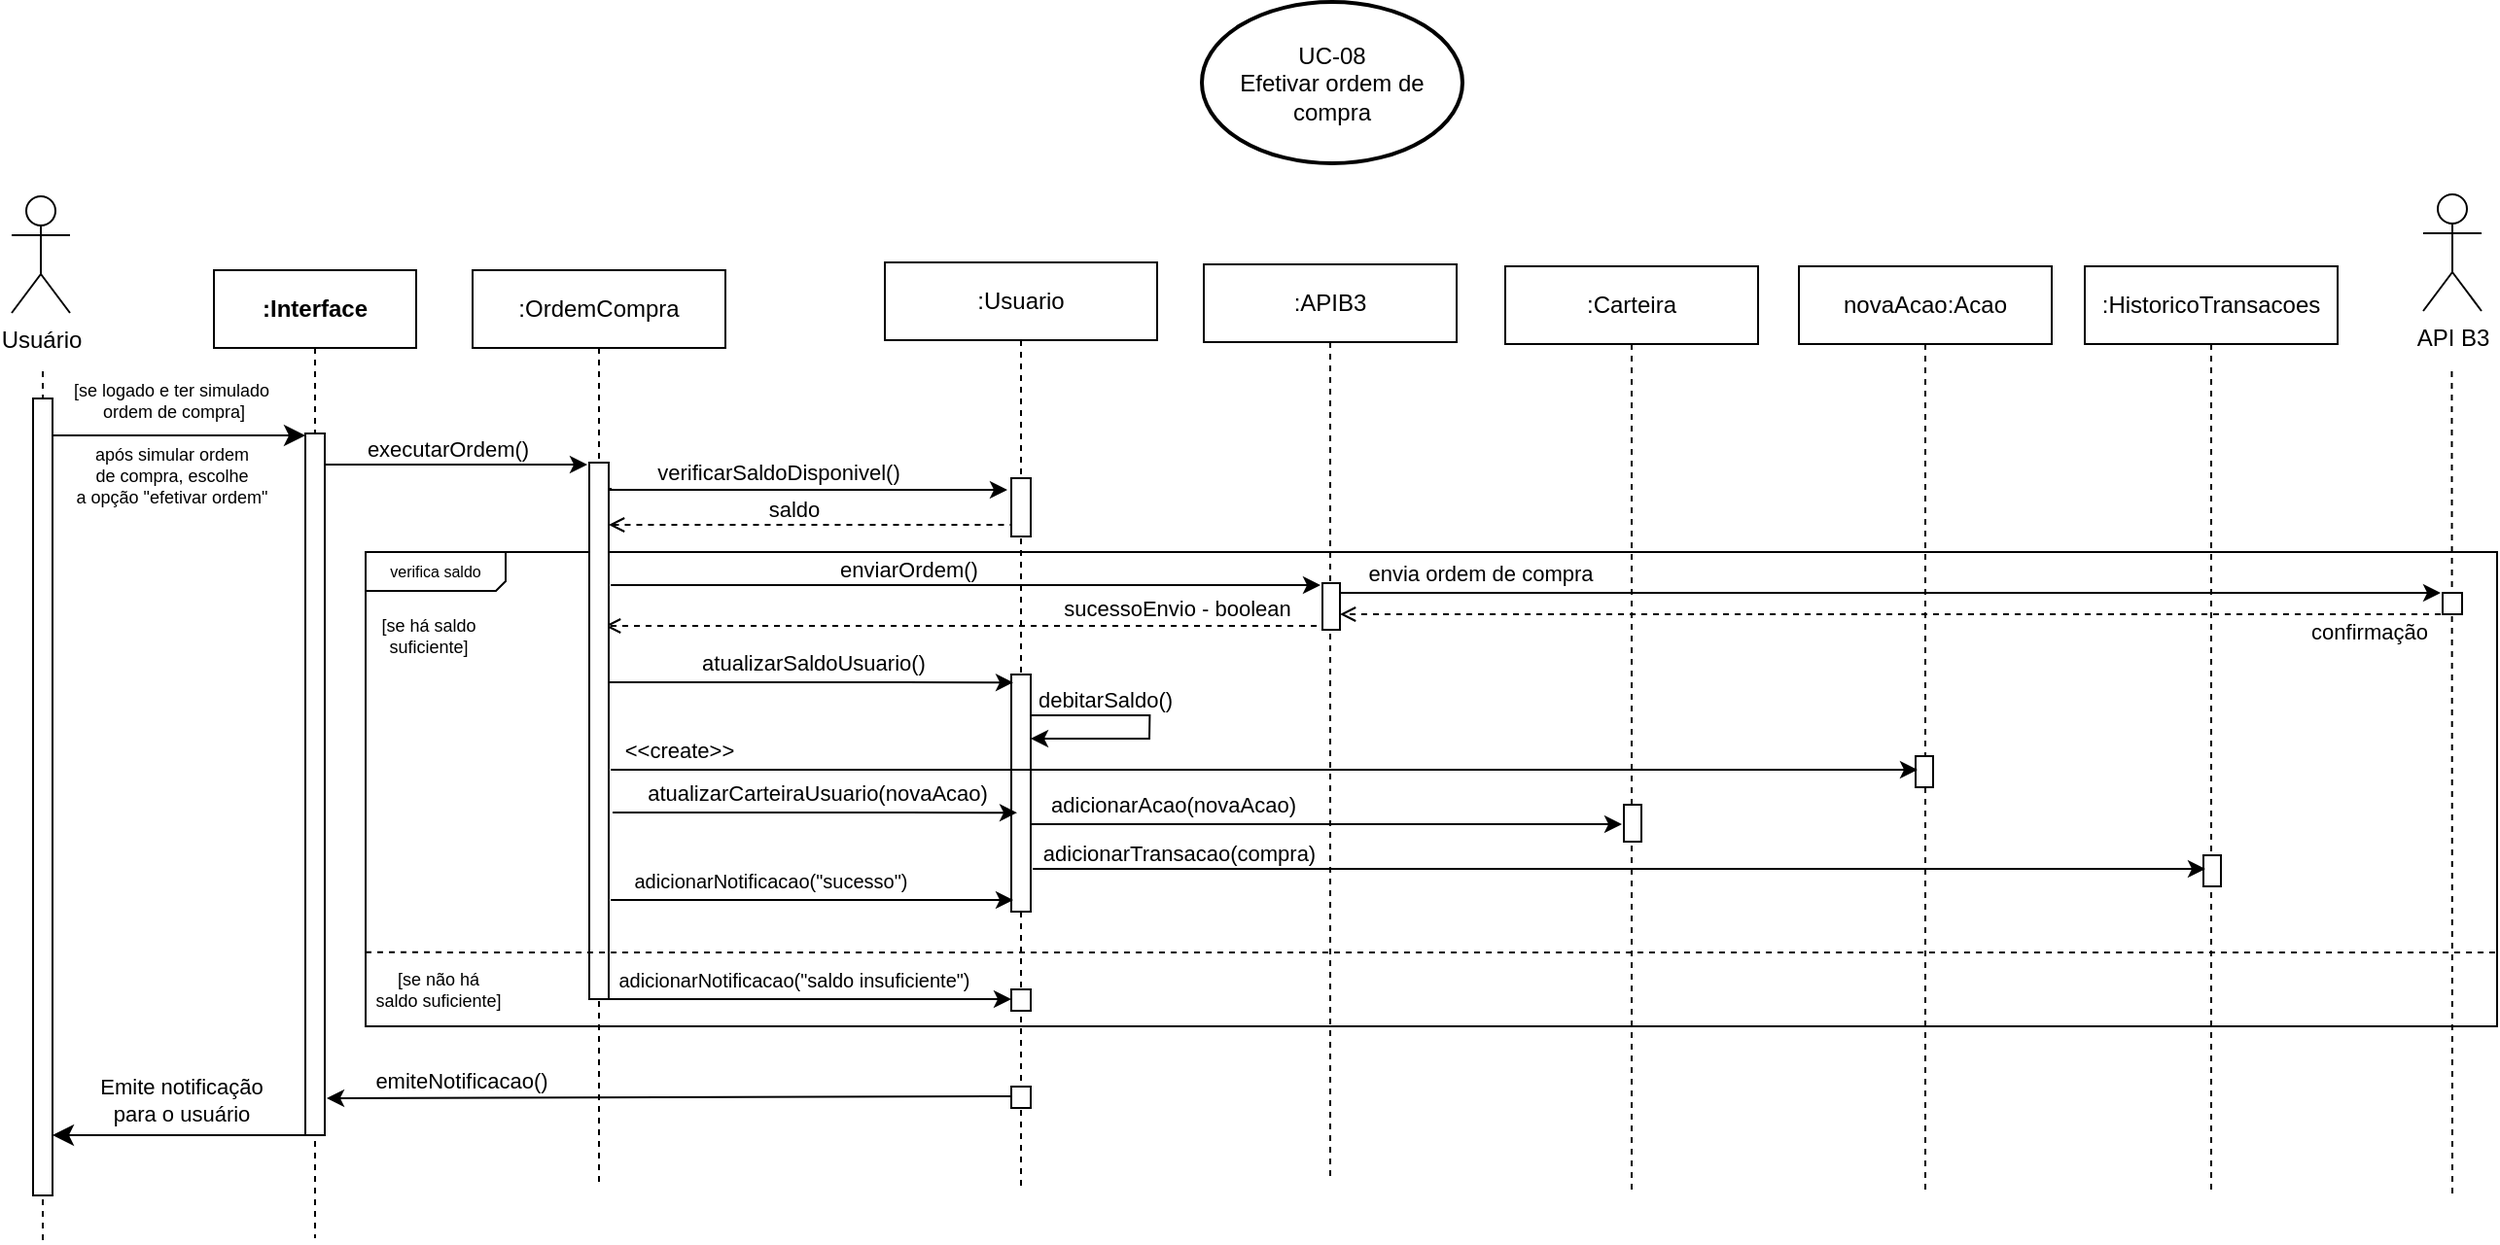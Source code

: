 <mxfile version="24.7.17">
  <diagram name="Page-1" id="2YBvvXClWsGukQMizWep">
    <mxGraphModel dx="574" dy="1186" grid="0" gridSize="10" guides="0" tooltips="1" connect="0" arrows="0" fold="1" page="1" pageScale="1" pageWidth="1100" pageHeight="850" math="0" shadow="0">
      <root>
        <mxCell id="0" />
        <mxCell id="1" parent="0" />
        <mxCell id="Zf_1WE6rsiYR1JzXS_-U-20" value="" style="rounded=0;whiteSpace=wrap;html=1;fillColor=none;" parent="1" vertex="1">
          <mxGeometry x="359" y="245" width="1096" height="244" as="geometry" />
        </mxCell>
        <mxCell id="368ryIqdzKqAlcXKy1S3-1" value="Usuário" style="shape=umlActor;verticalLabelPosition=bottom;verticalAlign=top;html=1;" parent="1" vertex="1">
          <mxGeometry x="177" y="62" width="30" height="60" as="geometry" />
        </mxCell>
        <mxCell id="368ryIqdzKqAlcXKy1S3-3" value="" style="endArrow=none;dashed=1;html=1;rounded=0;" parent="1" edge="1">
          <mxGeometry width="50" height="50" relative="1" as="geometry">
            <mxPoint x="193" y="599" as="sourcePoint" />
            <mxPoint x="193" y="152" as="targetPoint" />
          </mxGeometry>
        </mxCell>
        <mxCell id="368ryIqdzKqAlcXKy1S3-13" style="edgeStyle=orthogonalEdgeStyle;rounded=0;orthogonalLoop=1;jettySize=auto;html=1;curved=0;" parent="1" edge="1">
          <mxGeometry relative="1" as="geometry">
            <mxPoint x="338" y="200" as="sourcePoint" />
            <mxPoint x="473" y="200" as="targetPoint" />
            <Array as="points" />
          </mxGeometry>
        </mxCell>
        <mxCell id="368ryIqdzKqAlcXKy1S3-14" value="executarOrdem()" style="edgeLabel;html=1;align=center;verticalAlign=middle;resizable=0;points=[];" parent="368ryIqdzKqAlcXKy1S3-13" vertex="1" connectable="0">
          <mxGeometry x="-0.128" y="1" relative="1" as="geometry">
            <mxPoint x="4" y="-7" as="offset" />
          </mxGeometry>
        </mxCell>
        <mxCell id="368ryIqdzKqAlcXKy1S3-2" value="" style="html=1;points=[[0,0,0,0,5],[0,1,0,0,-5],[1,0,0,0,5],[1,1,0,0,-5]];perimeter=orthogonalPerimeter;outlineConnect=0;targetShapes=umlLifeline;portConstraint=eastwest;newEdgeStyle={&quot;curved&quot;:0,&quot;rounded&quot;:0};" parent="1" vertex="1">
          <mxGeometry x="188" y="166" width="10" height="410" as="geometry" />
        </mxCell>
        <mxCell id="368ryIqdzKqAlcXKy1S3-6" value=":Usuario" style="shape=umlLifeline;perimeter=lifelinePerimeter;whiteSpace=wrap;html=1;container=1;dropTarget=0;collapsible=0;recursiveResize=0;outlineConnect=0;portConstraint=eastwest;newEdgeStyle={&quot;curved&quot;:0,&quot;rounded&quot;:0};" parent="1" vertex="1">
          <mxGeometry x="626" y="96" width="140" height="477" as="geometry" />
        </mxCell>
        <mxCell id="368ryIqdzKqAlcXKy1S3-7" value="" style="html=1;points=[[0,0,0,0,5],[0,1,0,0,-5],[1,0,0,0,5],[1,1,0,0,-5]];perimeter=orthogonalPerimeter;outlineConnect=0;targetShapes=umlLifeline;portConstraint=eastwest;newEdgeStyle={&quot;curved&quot;:0,&quot;rounded&quot;:0};" parent="368ryIqdzKqAlcXKy1S3-6" vertex="1">
          <mxGeometry x="65" y="111" width="10" height="30" as="geometry" />
        </mxCell>
        <mxCell id="_XbPXV38D6tSIVs5BGxs-7" value="" style="html=1;points=[[0,0,0,0,5],[0,1,0,0,-5],[1,0,0,0,5],[1,1,0,0,-5]];perimeter=orthogonalPerimeter;outlineConnect=0;targetShapes=umlLifeline;portConstraint=eastwest;newEdgeStyle={&quot;curved&quot;:0,&quot;rounded&quot;:0};" parent="368ryIqdzKqAlcXKy1S3-6" vertex="1">
          <mxGeometry x="65" y="212" width="10" height="122" as="geometry" />
        </mxCell>
        <mxCell id="_XbPXV38D6tSIVs5BGxs-8" value="" style="html=1;points=[[0,0,0,0,5],[0,1,0,0,-5],[1,0,0,0,5],[1,1,0,0,-5]];perimeter=orthogonalPerimeter;outlineConnect=0;targetShapes=umlLifeline;portConstraint=eastwest;newEdgeStyle={&quot;curved&quot;:0,&quot;rounded&quot;:0};" parent="368ryIqdzKqAlcXKy1S3-6" vertex="1">
          <mxGeometry x="65" y="374" width="10" height="11" as="geometry" />
        </mxCell>
        <mxCell id="_XbPXV38D6tSIVs5BGxs-9" value="" style="html=1;points=[[0,0,0,0,5],[0,1,0,0,-5],[1,0,0,0,5],[1,1,0,0,-5]];perimeter=orthogonalPerimeter;outlineConnect=0;targetShapes=umlLifeline;portConstraint=eastwest;newEdgeStyle={&quot;curved&quot;:0,&quot;rounded&quot;:0};" parent="368ryIqdzKqAlcXKy1S3-6" vertex="1">
          <mxGeometry x="65" y="424" width="10" height="11" as="geometry" />
        </mxCell>
        <mxCell id="368ryIqdzKqAlcXKy1S3-11" value=":APIB3" style="shape=umlLifeline;perimeter=lifelinePerimeter;whiteSpace=wrap;html=1;container=1;dropTarget=0;collapsible=0;recursiveResize=0;outlineConnect=0;portConstraint=eastwest;newEdgeStyle={&quot;curved&quot;:0,&quot;rounded&quot;:0};" parent="1" vertex="1">
          <mxGeometry x="790" y="97" width="130" height="472" as="geometry" />
        </mxCell>
        <mxCell id="368ryIqdzKqAlcXKy1S3-12" value="" style="html=1;points=[[0,0,0,0,5],[0,1,0,0,-5],[1,0,0,0,5],[1,1,0,0,-5]];perimeter=orthogonalPerimeter;outlineConnect=0;targetShapes=umlLifeline;portConstraint=eastwest;newEdgeStyle={&quot;curved&quot;:0,&quot;rounded&quot;:0};" parent="368ryIqdzKqAlcXKy1S3-11" vertex="1">
          <mxGeometry x="61" y="164" width="9" height="24" as="geometry" />
        </mxCell>
        <mxCell id="0rn-FYZJgUnYV7M9HU_Y-5" value="" style="endArrow=open;html=1;rounded=0;dashed=1;startArrow=none;startFill=0;endFill=0;" parent="1" edge="1">
          <mxGeometry width="50" height="50" relative="1" as="geometry">
            <mxPoint x="848" y="283" as="sourcePoint" />
            <mxPoint x="482" y="283.0" as="targetPoint" />
          </mxGeometry>
        </mxCell>
        <mxCell id="0rn-FYZJgUnYV7M9HU_Y-7" value="sucessoEnvio - boolean" style="edgeLabel;html=1;align=center;verticalAlign=middle;resizable=0;points=[];" parent="0rn-FYZJgUnYV7M9HU_Y-5" vertex="1" connectable="0">
          <mxGeometry x="-0.097" y="2" relative="1" as="geometry">
            <mxPoint x="93" y="-11" as="offset" />
          </mxGeometry>
        </mxCell>
        <mxCell id="0rn-FYZJgUnYV7M9HU_Y-8" style="edgeStyle=orthogonalEdgeStyle;rounded=0;orthogonalLoop=1;jettySize=auto;html=1;curved=0;startArrow=none;startFill=0;endArrow=classic;endFill=1;" parent="1" edge="1">
          <mxGeometry relative="1" as="geometry">
            <mxPoint x="485" y="212" as="sourcePoint" />
            <mxPoint x="689" y="213" as="targetPoint" />
            <Array as="points">
              <mxPoint x="485" y="213" />
            </Array>
          </mxGeometry>
        </mxCell>
        <mxCell id="0rn-FYZJgUnYV7M9HU_Y-9" value="verificarSaldoDisponivel()" style="edgeLabel;html=1;align=center;verticalAlign=middle;resizable=0;points=[];" parent="0rn-FYZJgUnYV7M9HU_Y-8" vertex="1" connectable="0">
          <mxGeometry x="-0.386" y="-2" relative="1" as="geometry">
            <mxPoint x="24" y="-11" as="offset" />
          </mxGeometry>
        </mxCell>
        <mxCell id="0rn-FYZJgUnYV7M9HU_Y-22" value="" style="edgeStyle=none;orthogonalLoop=1;jettySize=auto;html=1;rounded=0;startArrow=none;startFill=0;endArrow=classic;endFill=1;entryX=0.8;entryY=0.916;entryDx=0;entryDy=0;entryPerimeter=0;" parent="1" edge="1">
          <mxGeometry width="100" relative="1" as="geometry">
            <mxPoint x="691" y="525" as="sourcePoint" />
            <mxPoint x="339" y="525.976" as="targetPoint" />
            <Array as="points" />
          </mxGeometry>
        </mxCell>
        <mxCell id="0rn-FYZJgUnYV7M9HU_Y-23" value="emiteNotificacao()" style="edgeLabel;html=1;align=center;verticalAlign=middle;resizable=0;points=[];" parent="0rn-FYZJgUnYV7M9HU_Y-22" vertex="1" connectable="0">
          <mxGeometry x="-0.16" y="1" relative="1" as="geometry">
            <mxPoint x="-135" y="-10" as="offset" />
          </mxGeometry>
        </mxCell>
        <mxCell id="0rn-FYZJgUnYV7M9HU_Y-24" value=":OrdemCompra" style="shape=umlLifeline;perimeter=lifelinePerimeter;whiteSpace=wrap;html=1;container=1;dropTarget=0;collapsible=0;recursiveResize=0;outlineConnect=0;portConstraint=eastwest;newEdgeStyle={&quot;curved&quot;:0,&quot;rounded&quot;:0};" parent="1" vertex="1">
          <mxGeometry x="414" y="100" width="130" height="469" as="geometry" />
        </mxCell>
        <mxCell id="0rn-FYZJgUnYV7M9HU_Y-25" value="" style="html=1;points=[[0,0,0,0,5],[0,1,0,0,-5],[1,0,0,0,5],[1,1,0,0,-5]];perimeter=orthogonalPerimeter;outlineConnect=0;targetShapes=umlLifeline;portConstraint=eastwest;newEdgeStyle={&quot;curved&quot;:0,&quot;rounded&quot;:0};" parent="0rn-FYZJgUnYV7M9HU_Y-24" vertex="1">
          <mxGeometry x="60" y="99" width="10" height="276" as="geometry" />
        </mxCell>
        <mxCell id="Dpbqh7HLzEygRbn_yJDt-1" value="" style="edgeStyle=none;orthogonalLoop=1;jettySize=auto;html=1;rounded=0;startArrow=open;startFill=0;endArrow=none;endFill=0;dashed=1;" parent="1" edge="1">
          <mxGeometry width="100" relative="1" as="geometry">
            <mxPoint x="484" y="231" as="sourcePoint" />
            <mxPoint x="691" y="231" as="targetPoint" />
            <Array as="points" />
          </mxGeometry>
        </mxCell>
        <mxCell id="Dpbqh7HLzEygRbn_yJDt-3" value="saldo" style="edgeLabel;html=1;align=center;verticalAlign=middle;resizable=0;points=[];" parent="Dpbqh7HLzEygRbn_yJDt-1" vertex="1" connectable="0">
          <mxGeometry x="-0.084" y="-1" relative="1" as="geometry">
            <mxPoint y="-9" as="offset" />
          </mxGeometry>
        </mxCell>
        <mxCell id="Dpbqh7HLzEygRbn_yJDt-4" value="" style="edgeStyle=none;orthogonalLoop=1;jettySize=auto;html=1;rounded=0;" parent="1" edge="1">
          <mxGeometry width="100" relative="1" as="geometry">
            <mxPoint x="485" y="262" as="sourcePoint" />
            <mxPoint x="850" y="262" as="targetPoint" />
            <Array as="points" />
          </mxGeometry>
        </mxCell>
        <mxCell id="Dpbqh7HLzEygRbn_yJDt-5" value="enviarOrdem()" style="edgeLabel;html=1;align=center;verticalAlign=middle;resizable=0;points=[];" parent="Dpbqh7HLzEygRbn_yJDt-4" vertex="1" connectable="0">
          <mxGeometry x="-0.163" relative="1" as="geometry">
            <mxPoint y="-8" as="offset" />
          </mxGeometry>
        </mxCell>
        <mxCell id="Dpbqh7HLzEygRbn_yJDt-8" value="" style="endArrow=classic;html=1;rounded=0;entryX=0.2;entryY=0.518;entryDx=0;entryDy=0;entryPerimeter=0;" parent="1" edge="1">
          <mxGeometry width="50" height="50" relative="1" as="geometry">
            <mxPoint x="484" y="312" as="sourcePoint" />
            <mxPoint x="692.0" y="312.09" as="targetPoint" />
            <Array as="points">
              <mxPoint x="635" y="312" />
            </Array>
          </mxGeometry>
        </mxCell>
        <mxCell id="Dpbqh7HLzEygRbn_yJDt-9" value="atualizarSaldoUsuario()" style="edgeLabel;html=1;align=center;verticalAlign=middle;resizable=0;points=[];" parent="Dpbqh7HLzEygRbn_yJDt-8" vertex="1" connectable="0">
          <mxGeometry x="0.391" y="2" relative="1" as="geometry">
            <mxPoint x="-40" y="-8" as="offset" />
          </mxGeometry>
        </mxCell>
        <mxCell id="Dpbqh7HLzEygRbn_yJDt-10" value="" style="endArrow=classic;html=1;rounded=0;" parent="1" edge="1">
          <mxGeometry width="50" height="50" relative="1" as="geometry">
            <mxPoint x="701" y="329" as="sourcePoint" />
            <mxPoint x="701" y="341" as="targetPoint" />
            <Array as="points">
              <mxPoint x="762.19" y="329" />
              <mxPoint x="762" y="341" />
              <mxPoint x="730" y="341" />
            </Array>
          </mxGeometry>
        </mxCell>
        <mxCell id="Dpbqh7HLzEygRbn_yJDt-11" value="debitarSaldo()" style="edgeLabel;html=1;align=center;verticalAlign=middle;resizable=0;points=[];" parent="Dpbqh7HLzEygRbn_yJDt-10" vertex="1" connectable="0">
          <mxGeometry x="-0.039" y="2" relative="1" as="geometry">
            <mxPoint x="-25" y="-12" as="offset" />
          </mxGeometry>
        </mxCell>
        <mxCell id="Dpbqh7HLzEygRbn_yJDt-12" value="" style="endArrow=classic;html=1;rounded=0;entryX=0.2;entryY=0.518;entryDx=0;entryDy=0;entryPerimeter=0;" parent="1" edge="1">
          <mxGeometry width="50" height="50" relative="1" as="geometry">
            <mxPoint x="486" y="379" as="sourcePoint" />
            <mxPoint x="694.0" y="379.09" as="targetPoint" />
            <Array as="points">
              <mxPoint x="637" y="379" />
            </Array>
          </mxGeometry>
        </mxCell>
        <mxCell id="Dpbqh7HLzEygRbn_yJDt-13" value="atualizarCarteiraUsuario(novaAcao)" style="edgeLabel;html=1;align=center;verticalAlign=middle;resizable=0;points=[];" parent="Dpbqh7HLzEygRbn_yJDt-12" vertex="1" connectable="0">
          <mxGeometry x="0.391" y="2" relative="1" as="geometry">
            <mxPoint x="-40" y="-8" as="offset" />
          </mxGeometry>
        </mxCell>
        <mxCell id="Dpbqh7HLzEygRbn_yJDt-14" value=":Carteira" style="shape=umlLifeline;perimeter=lifelinePerimeter;whiteSpace=wrap;html=1;container=1;dropTarget=0;collapsible=0;recursiveResize=0;outlineConnect=0;portConstraint=eastwest;newEdgeStyle={&quot;curved&quot;:0,&quot;rounded&quot;:0};" parent="1" vertex="1">
          <mxGeometry x="945" y="98" width="130" height="478" as="geometry" />
        </mxCell>
        <mxCell id="Dpbqh7HLzEygRbn_yJDt-15" value="" style="html=1;points=[[0,0,0,0,5],[0,1,0,0,-5],[1,0,0,0,5],[1,1,0,0,-5]];perimeter=orthogonalPerimeter;outlineConnect=0;targetShapes=umlLifeline;portConstraint=eastwest;newEdgeStyle={&quot;curved&quot;:0,&quot;rounded&quot;:0};" parent="Dpbqh7HLzEygRbn_yJDt-14" vertex="1">
          <mxGeometry x="61" y="277" width="9" height="19" as="geometry" />
        </mxCell>
        <mxCell id="Dpbqh7HLzEygRbn_yJDt-16" value="novaAcao:Acao" style="shape=umlLifeline;perimeter=lifelinePerimeter;whiteSpace=wrap;html=1;container=1;dropTarget=0;collapsible=0;recursiveResize=0;outlineConnect=0;portConstraint=eastwest;newEdgeStyle={&quot;curved&quot;:0,&quot;rounded&quot;:0};" parent="1" vertex="1">
          <mxGeometry x="1096" y="98" width="130" height="478" as="geometry" />
        </mxCell>
        <mxCell id="Dpbqh7HLzEygRbn_yJDt-17" value="" style="html=1;points=[[0,0,0,0,5],[0,1,0,0,-5],[1,0,0,0,5],[1,1,0,0,-5]];perimeter=orthogonalPerimeter;outlineConnect=0;targetShapes=umlLifeline;portConstraint=eastwest;newEdgeStyle={&quot;curved&quot;:0,&quot;rounded&quot;:0};" parent="Dpbqh7HLzEygRbn_yJDt-16" vertex="1">
          <mxGeometry x="60" y="252" width="9" height="16" as="geometry" />
        </mxCell>
        <mxCell id="Dpbqh7HLzEygRbn_yJDt-18" value="" style="endArrow=classic;html=1;rounded=0;" parent="1" edge="1">
          <mxGeometry width="50" height="50" relative="1" as="geometry">
            <mxPoint x="485" y="357" as="sourcePoint" />
            <mxPoint x="1157" y="357" as="targetPoint" />
          </mxGeometry>
        </mxCell>
        <mxCell id="Dpbqh7HLzEygRbn_yJDt-19" value="&amp;lt;&amp;lt;create&amp;gt;&amp;gt;" style="edgeLabel;html=1;align=center;verticalAlign=middle;resizable=0;points=[];" parent="Dpbqh7HLzEygRbn_yJDt-18" vertex="1" connectable="0">
          <mxGeometry x="-0.125" y="1" relative="1" as="geometry">
            <mxPoint x="-259" y="-9" as="offset" />
          </mxGeometry>
        </mxCell>
        <mxCell id="Dpbqh7HLzEygRbn_yJDt-20" value="" style="endArrow=classic;html=1;rounded=0;" parent="1" edge="1">
          <mxGeometry width="50" height="50" relative="1" as="geometry">
            <mxPoint x="701" y="385" as="sourcePoint" />
            <mxPoint x="1005" y="385" as="targetPoint" />
          </mxGeometry>
        </mxCell>
        <mxCell id="Dpbqh7HLzEygRbn_yJDt-21" value="adicionarAcao(novaAcao)" style="edgeLabel;html=1;align=center;verticalAlign=middle;resizable=0;points=[];" parent="Dpbqh7HLzEygRbn_yJDt-20" vertex="1" connectable="0">
          <mxGeometry x="0.326" y="-1" relative="1" as="geometry">
            <mxPoint x="-129" y="-11" as="offset" />
          </mxGeometry>
        </mxCell>
        <mxCell id="Dpbqh7HLzEygRbn_yJDt-22" value=":HistoricoTransacoes" style="shape=umlLifeline;perimeter=lifelinePerimeter;whiteSpace=wrap;html=1;container=1;dropTarget=0;collapsible=0;recursiveResize=0;outlineConnect=0;portConstraint=eastwest;newEdgeStyle={&quot;curved&quot;:0,&quot;rounded&quot;:0};" parent="1" vertex="1">
          <mxGeometry x="1243" y="98" width="130" height="478" as="geometry" />
        </mxCell>
        <mxCell id="Dpbqh7HLzEygRbn_yJDt-23" value="" style="html=1;points=[[0,0,0,0,5],[0,1,0,0,-5],[1,0,0,0,5],[1,1,0,0,-5]];perimeter=orthogonalPerimeter;outlineConnect=0;targetShapes=umlLifeline;portConstraint=eastwest;newEdgeStyle={&quot;curved&quot;:0,&quot;rounded&quot;:0};" parent="Dpbqh7HLzEygRbn_yJDt-22" vertex="1">
          <mxGeometry x="61" y="303" width="9" height="16" as="geometry" />
        </mxCell>
        <mxCell id="Dpbqh7HLzEygRbn_yJDt-24" value="" style="endArrow=classic;html=1;rounded=0;" parent="1" edge="1">
          <mxGeometry width="50" height="50" relative="1" as="geometry">
            <mxPoint x="702" y="408" as="sourcePoint" />
            <mxPoint x="1305" y="408" as="targetPoint" />
          </mxGeometry>
        </mxCell>
        <mxCell id="Dpbqh7HLzEygRbn_yJDt-25" value="adicionarTransacao(compra)" style="edgeLabel;html=1;align=center;verticalAlign=middle;resizable=0;points=[];" parent="Dpbqh7HLzEygRbn_yJDt-24" vertex="1" connectable="0">
          <mxGeometry x="-0.23" y="-1" relative="1" as="geometry">
            <mxPoint x="-157" y="-9" as="offset" />
          </mxGeometry>
        </mxCell>
        <mxCell id="Dpbqh7HLzEygRbn_yJDt-26" value="" style="endArrow=classic;html=1;rounded=0;" parent="1" edge="1">
          <mxGeometry width="50" height="50" relative="1" as="geometry">
            <mxPoint x="485" y="424" as="sourcePoint" />
            <mxPoint x="692" y="424" as="targetPoint" />
          </mxGeometry>
        </mxCell>
        <mxCell id="Dpbqh7HLzEygRbn_yJDt-27" value="adicionarNotificacao(&quot;sucesso&quot;)" style="edgeLabel;html=1;align=center;verticalAlign=middle;resizable=0;points=[];fontSize=10;" parent="Dpbqh7HLzEygRbn_yJDt-26" vertex="1" connectable="0">
          <mxGeometry x="0.329" y="-2" relative="1" as="geometry">
            <mxPoint x="-56" y="-12" as="offset" />
          </mxGeometry>
        </mxCell>
        <mxCell id="Zf_1WE6rsiYR1JzXS_-U-5" value="API B3" style="shape=umlActor;verticalLabelPosition=bottom;verticalAlign=top;html=1;" parent="1" vertex="1">
          <mxGeometry x="1417" y="61" width="30" height="60" as="geometry" />
        </mxCell>
        <mxCell id="Zf_1WE6rsiYR1JzXS_-U-6" value="" style="endArrow=none;dashed=1;html=1;rounded=0;" parent="1" edge="1">
          <mxGeometry width="50" height="50" relative="1" as="geometry">
            <mxPoint x="1432" y="575" as="sourcePoint" />
            <mxPoint x="1431.72" y="151" as="targetPoint" />
          </mxGeometry>
        </mxCell>
        <mxCell id="Zf_1WE6rsiYR1JzXS_-U-7" value="" style="html=1;points=[[0,0,0,0,5],[0,1,0,0,-5],[1,0,0,0,5],[1,1,0,0,-5]];perimeter=orthogonalPerimeter;outlineConnect=0;targetShapes=umlLifeline;portConstraint=eastwest;newEdgeStyle={&quot;curved&quot;:0,&quot;rounded&quot;:0};" parent="1" vertex="1">
          <mxGeometry x="1427" y="266" width="10" height="11" as="geometry" />
        </mxCell>
        <mxCell id="Zf_1WE6rsiYR1JzXS_-U-8" value="" style="edgeStyle=none;orthogonalLoop=1;jettySize=auto;html=1;rounded=0;" parent="1" edge="1">
          <mxGeometry width="100" relative="1" as="geometry">
            <mxPoint x="860" y="266" as="sourcePoint" />
            <mxPoint x="1426" y="266" as="targetPoint" />
            <Array as="points" />
          </mxGeometry>
        </mxCell>
        <mxCell id="Zf_1WE6rsiYR1JzXS_-U-9" value="envia ordem de compra" style="edgeLabel;html=1;align=center;verticalAlign=middle;resizable=0;points=[];" parent="Zf_1WE6rsiYR1JzXS_-U-8" vertex="1" connectable="0">
          <mxGeometry x="-0.163" relative="1" as="geometry">
            <mxPoint x="-165" y="-10" as="offset" />
          </mxGeometry>
        </mxCell>
        <mxCell id="Zf_1WE6rsiYR1JzXS_-U-10" value="" style="endArrow=open;html=1;rounded=0;dashed=1;startArrow=none;startFill=0;endFill=0;" parent="1" target="368ryIqdzKqAlcXKy1S3-12" edge="1">
          <mxGeometry width="50" height="50" relative="1" as="geometry">
            <mxPoint x="1426" y="277" as="sourcePoint" />
            <mxPoint x="1060" y="277.0" as="targetPoint" />
          </mxGeometry>
        </mxCell>
        <mxCell id="Zf_1WE6rsiYR1JzXS_-U-11" value="confirmação" style="edgeLabel;html=1;align=center;verticalAlign=middle;resizable=0;points=[];" parent="Zf_1WE6rsiYR1JzXS_-U-10" vertex="1" connectable="0">
          <mxGeometry x="-0.097" y="2" relative="1" as="geometry">
            <mxPoint x="218" y="7" as="offset" />
          </mxGeometry>
        </mxCell>
        <mxCell id="Zf_1WE6rsiYR1JzXS_-U-12" value="[se há saldo&lt;div&gt;suficiente]&lt;/div&gt;" style="text;html=1;align=center;verticalAlign=middle;resizable=0;points=[];autosize=1;strokeColor=none;fillColor=none;fontSize=9;" parent="1" vertex="1">
          <mxGeometry x="357" y="271" width="67" height="34" as="geometry" />
        </mxCell>
        <mxCell id="Zf_1WE6rsiYR1JzXS_-U-13" value="[se não há&lt;div&gt;saldo suficiente]&lt;/div&gt;" style="text;html=1;align=center;verticalAlign=middle;resizable=0;points=[];autosize=1;strokeColor=none;fillColor=none;fontSize=9;" parent="1" vertex="1">
          <mxGeometry x="354" y="453" width="83" height="34" as="geometry" />
        </mxCell>
        <mxCell id="Zf_1WE6rsiYR1JzXS_-U-15" value="adicionarNotificacao(&quot;saldo insuficiente&quot;)" style="edgeLabel;html=1;align=center;verticalAlign=middle;resizable=0;points=[];fontSize=10;" parent="1" vertex="1" connectable="0">
          <mxGeometry x="579.0" y="465" as="geometry" />
        </mxCell>
        <mxCell id="Zf_1WE6rsiYR1JzXS_-U-17" value="" style="endArrow=none;dashed=1;html=1;rounded=0;exitX=0;exitY=0.844;exitDx=0;exitDy=0;exitPerimeter=0;" parent="1" source="Zf_1WE6rsiYR1JzXS_-U-20" edge="1">
          <mxGeometry width="50" height="50" relative="1" as="geometry">
            <mxPoint x="390" y="451" as="sourcePoint" />
            <mxPoint x="1454" y="451" as="targetPoint" />
          </mxGeometry>
        </mxCell>
        <mxCell id="Zf_1WE6rsiYR1JzXS_-U-18" value="" style="endArrow=classic;html=1;rounded=0;" parent="1" edge="1">
          <mxGeometry width="50" height="50" relative="1" as="geometry">
            <mxPoint x="484" y="475" as="sourcePoint" />
            <mxPoint x="691" y="475" as="targetPoint" />
          </mxGeometry>
        </mxCell>
        <mxCell id="RBlVJ3rrA-hdTk1h2tfG-1" value="[se logado e ter simulado&amp;nbsp;&lt;div style=&quot;font-size: 9px;&quot;&gt;ordem de compra]&lt;/div&gt;" style="text;html=1;align=center;verticalAlign=middle;resizable=0;points=[];autosize=1;strokeColor=none;fillColor=none;fontSize=9;" parent="1" vertex="1">
          <mxGeometry x="199" y="150" width="121" height="34" as="geometry" />
        </mxCell>
        <mxCell id="_XbPXV38D6tSIVs5BGxs-1" value="&lt;b&gt;:Interface&lt;/b&gt;" style="shape=umlLifeline;perimeter=lifelinePerimeter;whiteSpace=wrap;html=1;container=0;dropTarget=0;collapsible=0;recursiveResize=0;outlineConnect=0;portConstraint=eastwest;newEdgeStyle={&quot;edgeStyle&quot;:&quot;elbowEdgeStyle&quot;,&quot;elbow&quot;:&quot;vertical&quot;,&quot;curved&quot;:0,&quot;rounded&quot;:0};" parent="1" vertex="1">
          <mxGeometry x="281" y="100" width="104" height="498" as="geometry" />
        </mxCell>
        <mxCell id="_XbPXV38D6tSIVs5BGxs-2" value="" style="html=1;points=[];perimeter=orthogonalPerimeter;outlineConnect=0;targetShapes=umlLifeline;portConstraint=eastwest;newEdgeStyle={&quot;edgeStyle&quot;:&quot;elbowEdgeStyle&quot;,&quot;elbow&quot;:&quot;vertical&quot;,&quot;curved&quot;:0,&quot;rounded&quot;:0};" parent="_XbPXV38D6tSIVs5BGxs-1" vertex="1">
          <mxGeometry x="47" y="84" width="10" height="361" as="geometry" />
        </mxCell>
        <mxCell id="_XbPXV38D6tSIVs5BGxs-3" value="" style="endArrow=classic;html=1;rounded=0;fontSize=12;startSize=8;endSize=8;curved=1;" parent="1" target="_XbPXV38D6tSIVs5BGxs-2" edge="1">
          <mxGeometry width="50" height="50" relative="1" as="geometry">
            <mxPoint x="198" y="185" as="sourcePoint" />
            <mxPoint x="248" y="135" as="targetPoint" />
          </mxGeometry>
        </mxCell>
        <mxCell id="_XbPXV38D6tSIVs5BGxs-4" value="após simular ordem&lt;div style=&quot;font-size: 9px;&quot;&gt;de compra, escolhe&lt;/div&gt;&lt;div style=&quot;font-size: 9px;&quot;&gt;a opção &quot;efetivar ordem&quot;&lt;/div&gt;" style="edgeLabel;html=1;align=center;verticalAlign=middle;resizable=0;points=[];fontSize=9;" parent="_XbPXV38D6tSIVs5BGxs-3" vertex="1" connectable="0">
          <mxGeometry x="-0.094" y="1" relative="1" as="geometry">
            <mxPoint x="2" y="22" as="offset" />
          </mxGeometry>
        </mxCell>
        <mxCell id="_XbPXV38D6tSIVs5BGxs-5" value="UC-08&lt;div&gt;Efetivar ordem de&lt;br&gt;compra&lt;/div&gt;" style="strokeWidth=2;html=1;shape=mxgraph.flowchart.start_1;whiteSpace=wrap;" parent="1" vertex="1">
          <mxGeometry x="789" y="-38" width="134" height="83" as="geometry" />
        </mxCell>
        <mxCell id="_XbPXV38D6tSIVs5BGxs-6" value="verifica saldo" style="verticalLabelPosition=middle;verticalAlign=middle;html=1;shape=card;whiteSpace=wrap;size=5;arcSize=12;labelPosition=center;align=center;flipH=1;flipV=1;fontSize=8;" parent="1" vertex="1">
          <mxGeometry x="359" y="245" width="72" height="20" as="geometry" />
        </mxCell>
        <mxCell id="_XbPXV38D6tSIVs5BGxs-10" value="" style="endArrow=classic;html=1;rounded=0;fontSize=12;startSize=8;endSize=8;curved=1;" parent="1" target="368ryIqdzKqAlcXKy1S3-2" edge="1">
          <mxGeometry width="50" height="50" relative="1" as="geometry">
            <mxPoint x="328" y="545" as="sourcePoint" />
            <mxPoint x="378" y="495" as="targetPoint" />
          </mxGeometry>
        </mxCell>
        <mxCell id="_XbPXV38D6tSIVs5BGxs-11" value="Emite notificação&lt;div&gt;para o usuário&lt;/div&gt;" style="edgeLabel;html=1;align=center;verticalAlign=middle;resizable=0;points=[];" parent="1" vertex="1" connectable="0">
          <mxGeometry x="264.004" y="526.999" as="geometry" />
        </mxCell>
      </root>
    </mxGraphModel>
  </diagram>
</mxfile>
